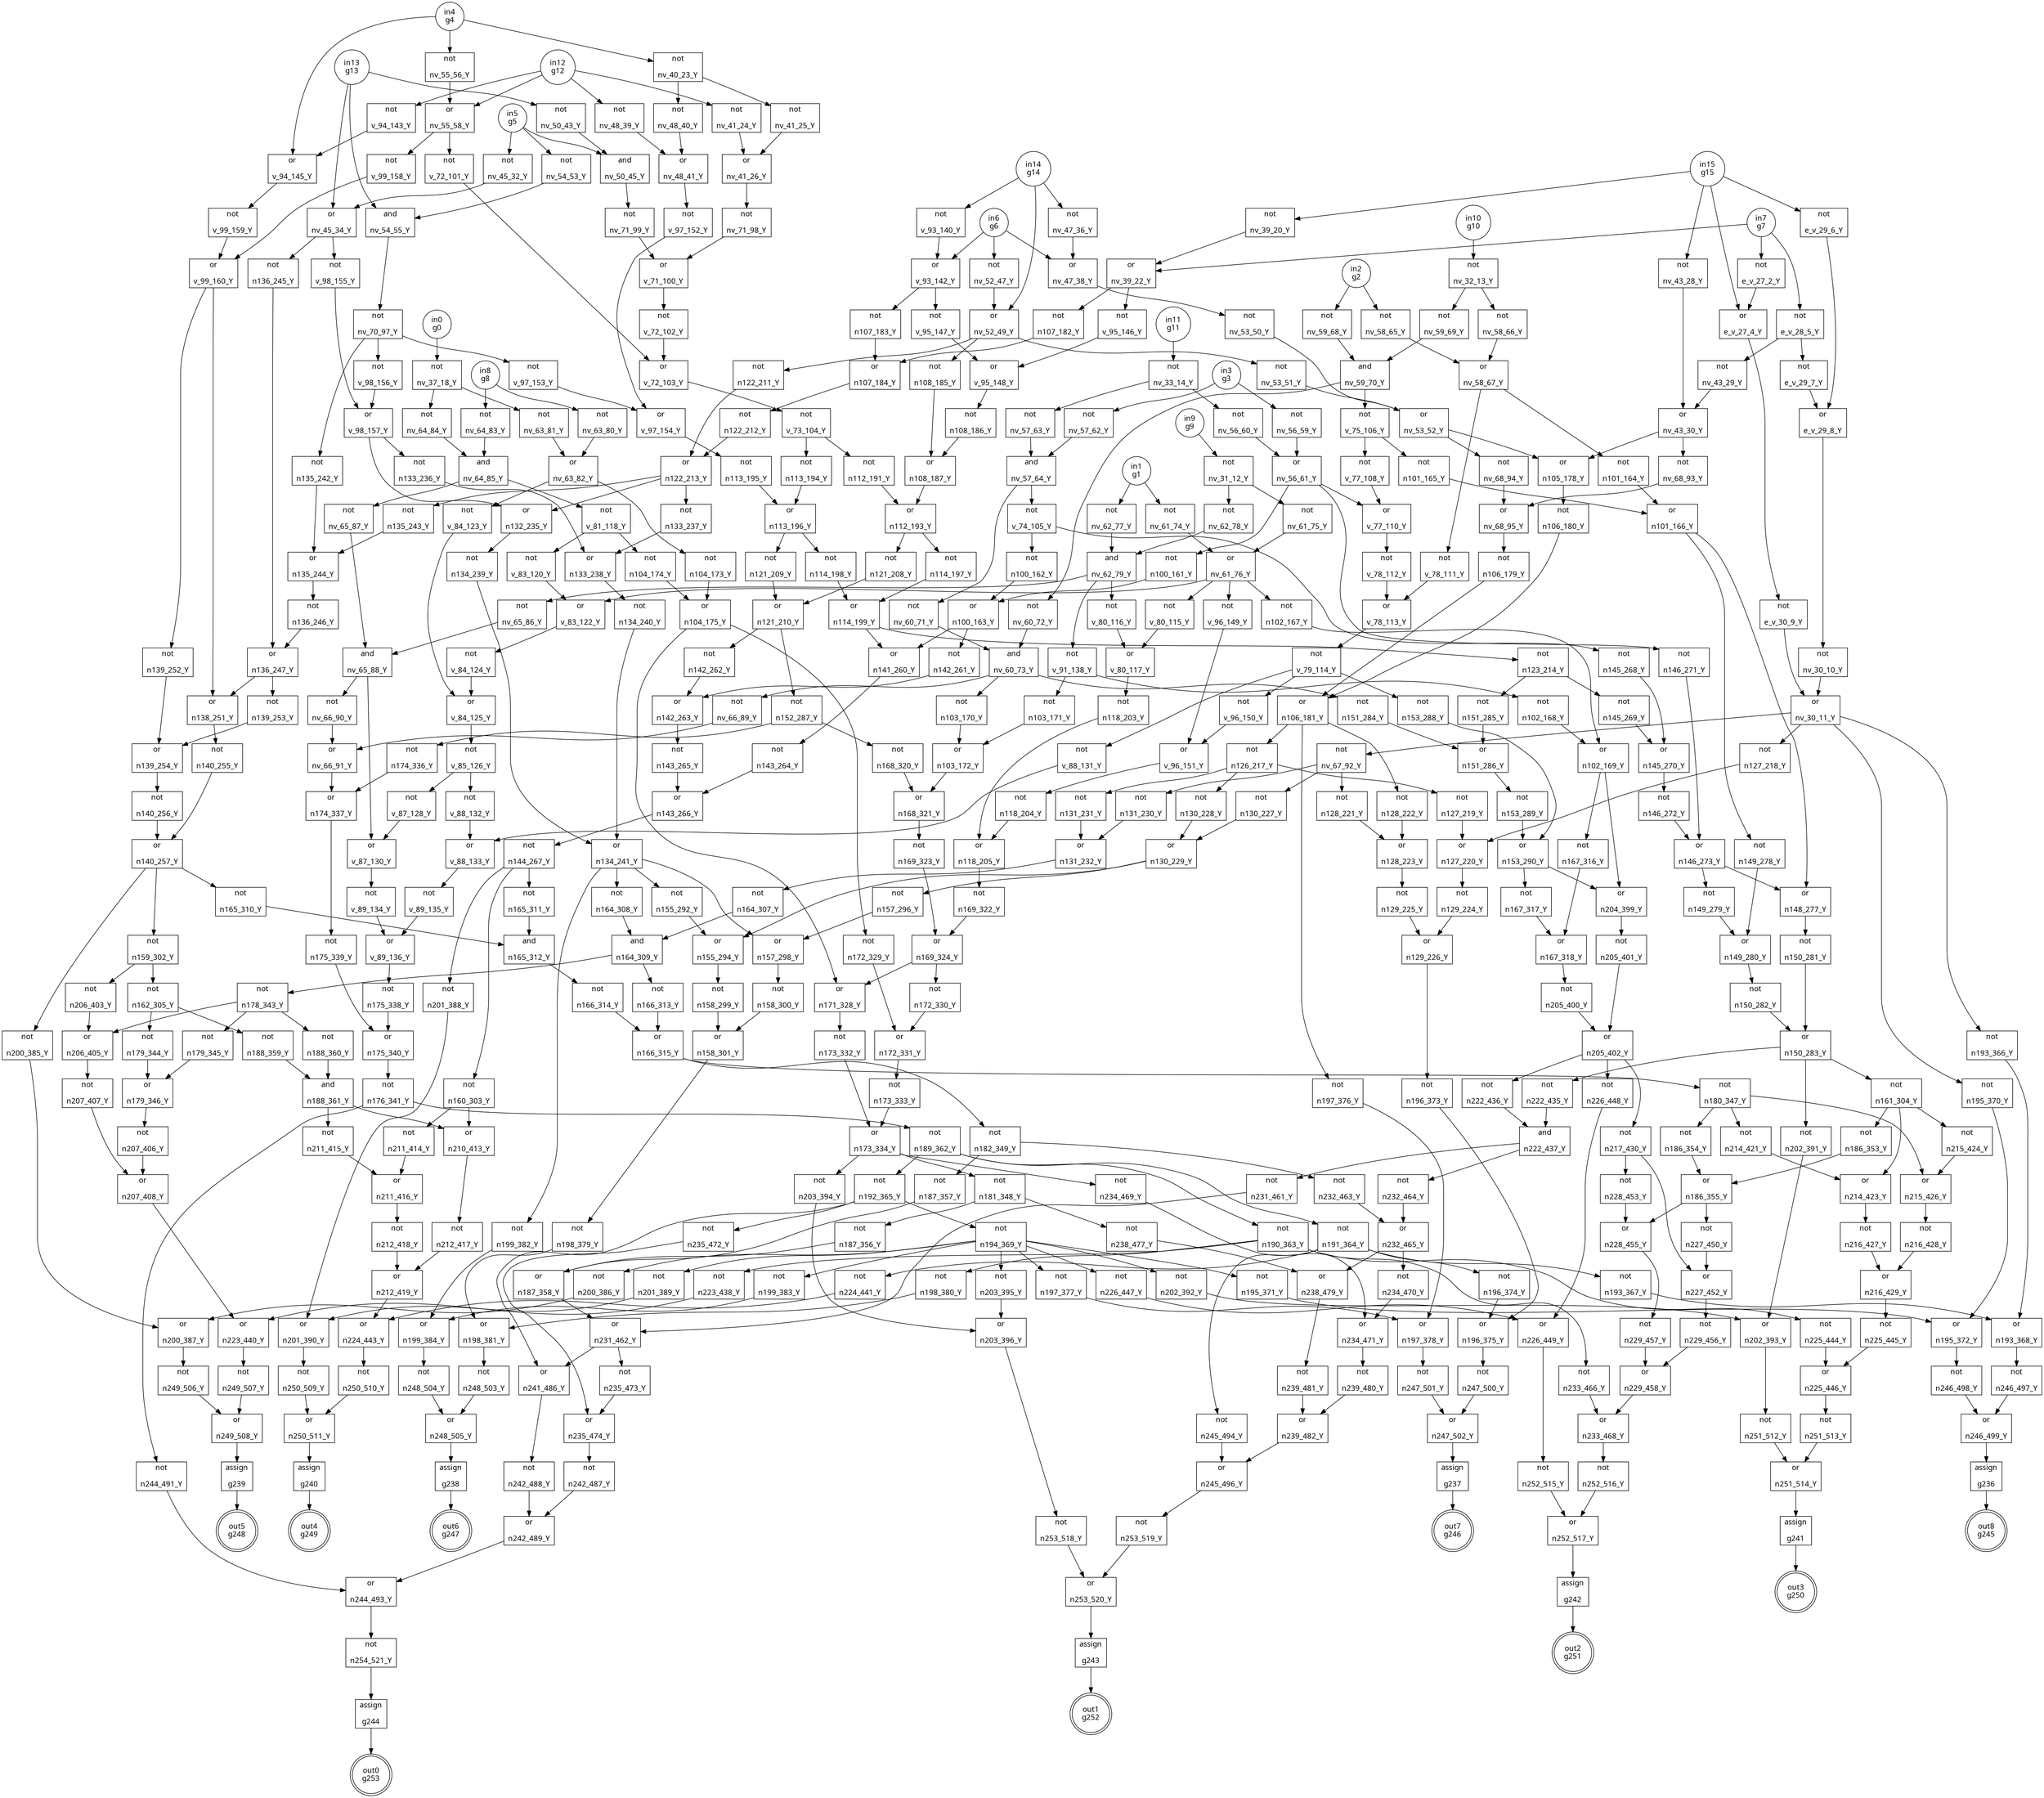 digraph circuit {
    node[style=filled, fillcolor=white, shape=rect, fontname=geneva]
    g0 [label="in0\ng0", shape=circle, fillcolor=white]
    g1 [label="in1\ng1", shape=circle, fillcolor=white]
    g2 [label="in2\ng2", shape=circle, fillcolor=white]
    g3 [label="in3\ng3", shape=circle, fillcolor=white]
    g4 [label="in4\ng4", shape=circle, fillcolor=white]
    g5 [label="in5\ng5", shape=circle, fillcolor=white]
    g6 [label="in6\ng6", shape=circle, fillcolor=white]
    g7 [label="in7\ng7", shape=circle, fillcolor=white]
    g8 [label="in8\ng8", shape=circle, fillcolor=white]
    g9 [label="in9\ng9", shape=circle, fillcolor=white]
    g10 [label="in10\ng10", shape=circle, fillcolor=white]
    g11 [label="in11\ng11", shape=circle, fillcolor=white]
    g12 [label="in12\ng12", shape=circle, fillcolor=white]
    g13 [label="in13\ng13", shape=circle, fillcolor=white]
    g14 [label="in14\ng14", shape=circle, fillcolor=white]
    g15 [label="in15\ng15", shape=circle, fillcolor=white]
    n164_309_Y [label="and\n\nn164_309_Y", fillcolor=white]
    n165_312_Y [label="and\n\nn165_312_Y", fillcolor=white]
    n188_361_Y [label="and\n\nn188_361_Y", fillcolor=white]
    n222_437_Y [label="and\n\nn222_437_Y", fillcolor=white]
    nv_50_45_Y [label="and\n\nnv_50_45_Y", fillcolor=white]
    nv_54_55_Y [label="and\n\nnv_54_55_Y", fillcolor=white]
    nv_57_64_Y [label="and\n\nnv_57_64_Y", fillcolor=white]
    nv_59_70_Y [label="and\n\nnv_59_70_Y", fillcolor=white]
    nv_60_73_Y [label="and\n\nnv_60_73_Y", fillcolor=white]
    nv_62_79_Y [label="and\n\nnv_62_79_Y", fillcolor=white]
    nv_64_85_Y [label="and\n\nnv_64_85_Y", fillcolor=white]
    nv_65_88_Y [label="and\n\nnv_65_88_Y", fillcolor=white]
    n100_161_Y [label="not\n\nn100_161_Y", fillcolor=white]
    n100_162_Y [label="not\n\nn100_162_Y", fillcolor=white]
    n101_164_Y [label="not\n\nn101_164_Y", fillcolor=white]
    n101_165_Y [label="not\n\nn101_165_Y", fillcolor=white]
    n102_167_Y [label="not\n\nn102_167_Y", fillcolor=white]
    n102_168_Y [label="not\n\nn102_168_Y", fillcolor=white]
    n103_170_Y [label="not\n\nn103_170_Y", fillcolor=white]
    n103_171_Y [label="not\n\nn103_171_Y", fillcolor=white]
    n104_173_Y [label="not\n\nn104_173_Y", fillcolor=white]
    n104_174_Y [label="not\n\nn104_174_Y", fillcolor=white]
    n106_179_Y [label="not\n\nn106_179_Y", fillcolor=white]
    n106_180_Y [label="not\n\nn106_180_Y", fillcolor=white]
    n107_182_Y [label="not\n\nn107_182_Y", fillcolor=white]
    n107_183_Y [label="not\n\nn107_183_Y", fillcolor=white]
    n108_185_Y [label="not\n\nn108_185_Y", fillcolor=white]
    n108_186_Y [label="not\n\nn108_186_Y", fillcolor=white]
    n112_191_Y [label="not\n\nn112_191_Y", fillcolor=white]
    n113_194_Y [label="not\n\nn113_194_Y", fillcolor=white]
    n113_195_Y [label="not\n\nn113_195_Y", fillcolor=white]
    n114_197_Y [label="not\n\nn114_197_Y", fillcolor=white]
    n114_198_Y [label="not\n\nn114_198_Y", fillcolor=white]
    n118_203_Y [label="not\n\nn118_203_Y", fillcolor=white]
    n118_204_Y [label="not\n\nn118_204_Y", fillcolor=white]
    n121_208_Y [label="not\n\nn121_208_Y", fillcolor=white]
    n121_209_Y [label="not\n\nn121_209_Y", fillcolor=white]
    n122_211_Y [label="not\n\nn122_211_Y", fillcolor=white]
    n122_212_Y [label="not\n\nn122_212_Y", fillcolor=white]
    n123_214_Y [label="not\n\nn123_214_Y", fillcolor=white]
    n126_217_Y [label="not\n\nn126_217_Y", fillcolor=white]
    n127_218_Y [label="not\n\nn127_218_Y", fillcolor=white]
    n127_219_Y [label="not\n\nn127_219_Y", fillcolor=white]
    n128_221_Y [label="not\n\nn128_221_Y", fillcolor=white]
    n128_222_Y [label="not\n\nn128_222_Y", fillcolor=white]
    n129_224_Y [label="not\n\nn129_224_Y", fillcolor=white]
    n129_225_Y [label="not\n\nn129_225_Y", fillcolor=white]
    n130_227_Y [label="not\n\nn130_227_Y", fillcolor=white]
    n130_228_Y [label="not\n\nn130_228_Y", fillcolor=white]
    n131_230_Y [label="not\n\nn131_230_Y", fillcolor=white]
    n131_231_Y [label="not\n\nn131_231_Y", fillcolor=white]
    n133_236_Y [label="not\n\nn133_236_Y", fillcolor=white]
    n133_237_Y [label="not\n\nn133_237_Y", fillcolor=white]
    n134_239_Y [label="not\n\nn134_239_Y", fillcolor=white]
    n134_240_Y [label="not\n\nn134_240_Y", fillcolor=white]
    n135_242_Y [label="not\n\nn135_242_Y", fillcolor=white]
    n135_243_Y [label="not\n\nn135_243_Y", fillcolor=white]
    n136_245_Y [label="not\n\nn136_245_Y", fillcolor=white]
    n136_246_Y [label="not\n\nn136_246_Y", fillcolor=white]
    n139_252_Y [label="not\n\nn139_252_Y", fillcolor=white]
    n139_253_Y [label="not\n\nn139_253_Y", fillcolor=white]
    n140_255_Y [label="not\n\nn140_255_Y", fillcolor=white]
    n140_256_Y [label="not\n\nn140_256_Y", fillcolor=white]
    n142_261_Y [label="not\n\nn142_261_Y", fillcolor=white]
    n142_262_Y [label="not\n\nn142_262_Y", fillcolor=white]
    n143_264_Y [label="not\n\nn143_264_Y", fillcolor=white]
    n143_265_Y [label="not\n\nn143_265_Y", fillcolor=white]
    n144_267_Y [label="not\n\nn144_267_Y", fillcolor=white]
    n145_268_Y [label="not\n\nn145_268_Y", fillcolor=white]
    n145_269_Y [label="not\n\nn145_269_Y", fillcolor=white]
    n146_271_Y [label="not\n\nn146_271_Y", fillcolor=white]
    n146_272_Y [label="not\n\nn146_272_Y", fillcolor=white]
    n149_278_Y [label="not\n\nn149_278_Y", fillcolor=white]
    n149_279_Y [label="not\n\nn149_279_Y", fillcolor=white]
    n150_281_Y [label="not\n\nn150_281_Y", fillcolor=white]
    n150_282_Y [label="not\n\nn150_282_Y", fillcolor=white]
    n151_284_Y [label="not\n\nn151_284_Y", fillcolor=white]
    n151_285_Y [label="not\n\nn151_285_Y", fillcolor=white]
    n152_287_Y [label="not\n\nn152_287_Y", fillcolor=white]
    n153_288_Y [label="not\n\nn153_288_Y", fillcolor=white]
    n153_289_Y [label="not\n\nn153_289_Y", fillcolor=white]
    n155_292_Y [label="not\n\nn155_292_Y", fillcolor=white]
    n157_296_Y [label="not\n\nn157_296_Y", fillcolor=white]
    n158_299_Y [label="not\n\nn158_299_Y", fillcolor=white]
    n158_300_Y [label="not\n\nn158_300_Y", fillcolor=white]
    n159_302_Y [label="not\n\nn159_302_Y", fillcolor=white]
    n160_303_Y [label="not\n\nn160_303_Y", fillcolor=white]
    n161_304_Y [label="not\n\nn161_304_Y", fillcolor=white]
    n162_305_Y [label="not\n\nn162_305_Y", fillcolor=white]
    n164_307_Y [label="not\n\nn164_307_Y", fillcolor=white]
    n164_308_Y [label="not\n\nn164_308_Y", fillcolor=white]
    n165_310_Y [label="not\n\nn165_310_Y", fillcolor=white]
    n165_311_Y [label="not\n\nn165_311_Y", fillcolor=white]
    n166_313_Y [label="not\n\nn166_313_Y", fillcolor=white]
    n166_314_Y [label="not\n\nn166_314_Y", fillcolor=white]
    n167_316_Y [label="not\n\nn167_316_Y", fillcolor=white]
    n167_317_Y [label="not\n\nn167_317_Y", fillcolor=white]
    n168_320_Y [label="not\n\nn168_320_Y", fillcolor=white]
    n169_322_Y [label="not\n\nn169_322_Y", fillcolor=white]
    n169_323_Y [label="not\n\nn169_323_Y", fillcolor=white]
    n172_329_Y [label="not\n\nn172_329_Y", fillcolor=white]
    n172_330_Y [label="not\n\nn172_330_Y", fillcolor=white]
    n173_332_Y [label="not\n\nn173_332_Y", fillcolor=white]
    n173_333_Y [label="not\n\nn173_333_Y", fillcolor=white]
    n174_336_Y [label="not\n\nn174_336_Y", fillcolor=white]
    n175_338_Y [label="not\n\nn175_338_Y", fillcolor=white]
    n175_339_Y [label="not\n\nn175_339_Y", fillcolor=white]
    n176_341_Y [label="not\n\nn176_341_Y", fillcolor=white]
    n178_343_Y [label="not\n\nn178_343_Y", fillcolor=white]
    n179_344_Y [label="not\n\nn179_344_Y", fillcolor=white]
    n179_345_Y [label="not\n\nn179_345_Y", fillcolor=white]
    n180_347_Y [label="not\n\nn180_347_Y", fillcolor=white]
    n181_348_Y [label="not\n\nn181_348_Y", fillcolor=white]
    n182_349_Y [label="not\n\nn182_349_Y", fillcolor=white]
    n186_353_Y [label="not\n\nn186_353_Y", fillcolor=white]
    n186_354_Y [label="not\n\nn186_354_Y", fillcolor=white]
    n187_356_Y [label="not\n\nn187_356_Y", fillcolor=white]
    n187_357_Y [label="not\n\nn187_357_Y", fillcolor=white]
    n188_359_Y [label="not\n\nn188_359_Y", fillcolor=white]
    n188_360_Y [label="not\n\nn188_360_Y", fillcolor=white]
    n189_362_Y [label="not\n\nn189_362_Y", fillcolor=white]
    n190_363_Y [label="not\n\nn190_363_Y", fillcolor=white]
    n191_364_Y [label="not\n\nn191_364_Y", fillcolor=white]
    n192_365_Y [label="not\n\nn192_365_Y", fillcolor=white]
    n193_366_Y [label="not\n\nn193_366_Y", fillcolor=white]
    n193_367_Y [label="not\n\nn193_367_Y", fillcolor=white]
    n194_369_Y [label="not\n\nn194_369_Y", fillcolor=white]
    n195_370_Y [label="not\n\nn195_370_Y", fillcolor=white]
    n195_371_Y [label="not\n\nn195_371_Y", fillcolor=white]
    n196_373_Y [label="not\n\nn196_373_Y", fillcolor=white]
    n196_374_Y [label="not\n\nn196_374_Y", fillcolor=white]
    n197_376_Y [label="not\n\nn197_376_Y", fillcolor=white]
    n197_377_Y [label="not\n\nn197_377_Y", fillcolor=white]
    n198_379_Y [label="not\n\nn198_379_Y", fillcolor=white]
    n198_380_Y [label="not\n\nn198_380_Y", fillcolor=white]
    n199_382_Y [label="not\n\nn199_382_Y", fillcolor=white]
    n199_383_Y [label="not\n\nn199_383_Y", fillcolor=white]
    n200_385_Y [label="not\n\nn200_385_Y", fillcolor=white]
    n200_386_Y [label="not\n\nn200_386_Y", fillcolor=white]
    n201_388_Y [label="not\n\nn201_388_Y", fillcolor=white]
    n201_389_Y [label="not\n\nn201_389_Y", fillcolor=white]
    n202_391_Y [label="not\n\nn202_391_Y", fillcolor=white]
    n202_392_Y [label="not\n\nn202_392_Y", fillcolor=white]
    n203_394_Y [label="not\n\nn203_394_Y", fillcolor=white]
    n203_395_Y [label="not\n\nn203_395_Y", fillcolor=white]
    n205_400_Y [label="not\n\nn205_400_Y", fillcolor=white]
    n205_401_Y [label="not\n\nn205_401_Y", fillcolor=white]
    n206_403_Y [label="not\n\nn206_403_Y", fillcolor=white]
    n207_406_Y [label="not\n\nn207_406_Y", fillcolor=white]
    n207_407_Y [label="not\n\nn207_407_Y", fillcolor=white]
    n211_414_Y [label="not\n\nn211_414_Y", fillcolor=white]
    n211_415_Y [label="not\n\nn211_415_Y", fillcolor=white]
    n212_417_Y [label="not\n\nn212_417_Y", fillcolor=white]
    n212_418_Y [label="not\n\nn212_418_Y", fillcolor=white]
    n214_421_Y [label="not\n\nn214_421_Y", fillcolor=white]
    n215_424_Y [label="not\n\nn215_424_Y", fillcolor=white]
    n216_427_Y [label="not\n\nn216_427_Y", fillcolor=white]
    n216_428_Y [label="not\n\nn216_428_Y", fillcolor=white]
    n217_430_Y [label="not\n\nn217_430_Y", fillcolor=white]
    n222_435_Y [label="not\n\nn222_435_Y", fillcolor=white]
    n222_436_Y [label="not\n\nn222_436_Y", fillcolor=white]
    n223_438_Y [label="not\n\nn223_438_Y", fillcolor=white]
    n224_441_Y [label="not\n\nn224_441_Y", fillcolor=white]
    n225_444_Y [label="not\n\nn225_444_Y", fillcolor=white]
    n225_445_Y [label="not\n\nn225_445_Y", fillcolor=white]
    n226_447_Y [label="not\n\nn226_447_Y", fillcolor=white]
    n226_448_Y [label="not\n\nn226_448_Y", fillcolor=white]
    n227_450_Y [label="not\n\nn227_450_Y", fillcolor=white]
    n228_453_Y [label="not\n\nn228_453_Y", fillcolor=white]
    n229_456_Y [label="not\n\nn229_456_Y", fillcolor=white]
    n229_457_Y [label="not\n\nn229_457_Y", fillcolor=white]
    n231_461_Y [label="not\n\nn231_461_Y", fillcolor=white]
    n232_463_Y [label="not\n\nn232_463_Y", fillcolor=white]
    n232_464_Y [label="not\n\nn232_464_Y", fillcolor=white]
    n233_466_Y [label="not\n\nn233_466_Y", fillcolor=white]
    n234_469_Y [label="not\n\nn234_469_Y", fillcolor=white]
    n234_470_Y [label="not\n\nn234_470_Y", fillcolor=white]
    n235_472_Y [label="not\n\nn235_472_Y", fillcolor=white]
    n235_473_Y [label="not\n\nn235_473_Y", fillcolor=white]
    n238_477_Y [label="not\n\nn238_477_Y", fillcolor=white]
    n239_480_Y [label="not\n\nn239_480_Y", fillcolor=white]
    n239_481_Y [label="not\n\nn239_481_Y", fillcolor=white]
    n242_487_Y [label="not\n\nn242_487_Y", fillcolor=white]
    n242_488_Y [label="not\n\nn242_488_Y", fillcolor=white]
    n244_491_Y [label="not\n\nn244_491_Y", fillcolor=white]
    n245_494_Y [label="not\n\nn245_494_Y", fillcolor=white]
    n246_497_Y [label="not\n\nn246_497_Y", fillcolor=white]
    n246_498_Y [label="not\n\nn246_498_Y", fillcolor=white]
    n247_500_Y [label="not\n\nn247_500_Y", fillcolor=white]
    n247_501_Y [label="not\n\nn247_501_Y", fillcolor=white]
    n248_503_Y [label="not\n\nn248_503_Y", fillcolor=white]
    n248_504_Y [label="not\n\nn248_504_Y", fillcolor=white]
    n249_506_Y [label="not\n\nn249_506_Y", fillcolor=white]
    n249_507_Y [label="not\n\nn249_507_Y", fillcolor=white]
    n250_509_Y [label="not\n\nn250_509_Y", fillcolor=white]
    n250_510_Y [label="not\n\nn250_510_Y", fillcolor=white]
    n251_512_Y [label="not\n\nn251_512_Y", fillcolor=white]
    n251_513_Y [label="not\n\nn251_513_Y", fillcolor=white]
    n252_515_Y [label="not\n\nn252_515_Y", fillcolor=white]
    n252_516_Y [label="not\n\nn252_516_Y", fillcolor=white]
    n253_518_Y [label="not\n\nn253_518_Y", fillcolor=white]
    n253_519_Y [label="not\n\nn253_519_Y", fillcolor=white]
    n254_521_Y [label="not\n\nn254_521_Y", fillcolor=white]
    e_v_27_2_Y [label="not\n\ne_v_27_2_Y", fillcolor=white]
    e_v_28_5_Y [label="not\n\ne_v_28_5_Y", fillcolor=white]
    e_v_29_6_Y [label="not\n\ne_v_29_6_Y", fillcolor=white]
    e_v_29_7_Y [label="not\n\ne_v_29_7_Y", fillcolor=white]
    nv_30_10_Y [label="not\n\nnv_30_10_Y", fillcolor=white]
    e_v_30_9_Y [label="not\n\ne_v_30_9_Y", fillcolor=white]
    nv_31_12_Y [label="not\n\nnv_31_12_Y", fillcolor=white]
    nv_32_13_Y [label="not\n\nnv_32_13_Y", fillcolor=white]
    nv_33_14_Y [label="not\n\nnv_33_14_Y", fillcolor=white]
    nv_37_18_Y [label="not\n\nnv_37_18_Y", fillcolor=white]
    nv_39_20_Y [label="not\n\nnv_39_20_Y", fillcolor=white]
    nv_40_23_Y [label="not\n\nnv_40_23_Y", fillcolor=white]
    nv_41_24_Y [label="not\n\nnv_41_24_Y", fillcolor=white]
    nv_41_25_Y [label="not\n\nnv_41_25_Y", fillcolor=white]
    nv_43_28_Y [label="not\n\nnv_43_28_Y", fillcolor=white]
    nv_43_29_Y [label="not\n\nnv_43_29_Y", fillcolor=white]
    nv_45_32_Y [label="not\n\nnv_45_32_Y", fillcolor=white]
    nv_47_36_Y [label="not\n\nnv_47_36_Y", fillcolor=white]
    nv_48_39_Y [label="not\n\nnv_48_39_Y", fillcolor=white]
    nv_48_40_Y [label="not\n\nnv_48_40_Y", fillcolor=white]
    nv_50_43_Y [label="not\n\nnv_50_43_Y", fillcolor=white]
    nv_52_47_Y [label="not\n\nnv_52_47_Y", fillcolor=white]
    nv_53_50_Y [label="not\n\nnv_53_50_Y", fillcolor=white]
    nv_53_51_Y [label="not\n\nnv_53_51_Y", fillcolor=white]
    nv_54_53_Y [label="not\n\nnv_54_53_Y", fillcolor=white]
    nv_55_56_Y [label="not\n\nnv_55_56_Y", fillcolor=white]
    nv_56_59_Y [label="not\n\nnv_56_59_Y", fillcolor=white]
    nv_56_60_Y [label="not\n\nnv_56_60_Y", fillcolor=white]
    nv_57_62_Y [label="not\n\nnv_57_62_Y", fillcolor=white]
    nv_57_63_Y [label="not\n\nnv_57_63_Y", fillcolor=white]
    nv_58_65_Y [label="not\n\nnv_58_65_Y", fillcolor=white]
    nv_58_66_Y [label="not\n\nnv_58_66_Y", fillcolor=white]
    nv_59_68_Y [label="not\n\nnv_59_68_Y", fillcolor=white]
    nv_59_69_Y [label="not\n\nnv_59_69_Y", fillcolor=white]
    nv_60_71_Y [label="not\n\nnv_60_71_Y", fillcolor=white]
    nv_60_72_Y [label="not\n\nnv_60_72_Y", fillcolor=white]
    nv_61_74_Y [label="not\n\nnv_61_74_Y", fillcolor=white]
    nv_61_75_Y [label="not\n\nnv_61_75_Y", fillcolor=white]
    nv_62_77_Y [label="not\n\nnv_62_77_Y", fillcolor=white]
    nv_62_78_Y [label="not\n\nnv_62_78_Y", fillcolor=white]
    nv_63_80_Y [label="not\n\nnv_63_80_Y", fillcolor=white]
    nv_63_81_Y [label="not\n\nnv_63_81_Y", fillcolor=white]
    nv_64_83_Y [label="not\n\nnv_64_83_Y", fillcolor=white]
    nv_64_84_Y [label="not\n\nnv_64_84_Y", fillcolor=white]
    nv_65_86_Y [label="not\n\nnv_65_86_Y", fillcolor=white]
    nv_65_87_Y [label="not\n\nnv_65_87_Y", fillcolor=white]
    nv_66_89_Y [label="not\n\nnv_66_89_Y", fillcolor=white]
    nv_66_90_Y [label="not\n\nnv_66_90_Y", fillcolor=white]
    nv_67_92_Y [label="not\n\nnv_67_92_Y", fillcolor=white]
    nv_68_93_Y [label="not\n\nnv_68_93_Y", fillcolor=white]
    nv_68_94_Y [label="not\n\nnv_68_94_Y", fillcolor=white]
    nv_70_97_Y [label="not\n\nnv_70_97_Y", fillcolor=white]
    nv_71_98_Y [label="not\n\nnv_71_98_Y", fillcolor=white]
    nv_71_99_Y [label="not\n\nnv_71_99_Y", fillcolor=white]
    v_72_101_Y [label="not\n\nv_72_101_Y", fillcolor=white]
    v_72_102_Y [label="not\n\nv_72_102_Y", fillcolor=white]
    v_73_104_Y [label="not\n\nv_73_104_Y", fillcolor=white]
    v_74_105_Y [label="not\n\nv_74_105_Y", fillcolor=white]
    v_75_106_Y [label="not\n\nv_75_106_Y", fillcolor=white]
    v_77_108_Y [label="not\n\nv_77_108_Y", fillcolor=white]
    v_78_111_Y [label="not\n\nv_78_111_Y", fillcolor=white]
    v_78_112_Y [label="not\n\nv_78_112_Y", fillcolor=white]
    v_79_114_Y [label="not\n\nv_79_114_Y", fillcolor=white]
    v_80_115_Y [label="not\n\nv_80_115_Y", fillcolor=white]
    v_80_116_Y [label="not\n\nv_80_116_Y", fillcolor=white]
    v_81_118_Y [label="not\n\nv_81_118_Y", fillcolor=white]
    v_83_120_Y [label="not\n\nv_83_120_Y", fillcolor=white]
    v_84_123_Y [label="not\n\nv_84_123_Y", fillcolor=white]
    v_84_124_Y [label="not\n\nv_84_124_Y", fillcolor=white]
    v_85_126_Y [label="not\n\nv_85_126_Y", fillcolor=white]
    v_87_128_Y [label="not\n\nv_87_128_Y", fillcolor=white]
    v_88_131_Y [label="not\n\nv_88_131_Y", fillcolor=white]
    v_88_132_Y [label="not\n\nv_88_132_Y", fillcolor=white]
    v_89_134_Y [label="not\n\nv_89_134_Y", fillcolor=white]
    v_89_135_Y [label="not\n\nv_89_135_Y", fillcolor=white]
    v_91_138_Y [label="not\n\nv_91_138_Y", fillcolor=white]
    v_93_140_Y [label="not\n\nv_93_140_Y", fillcolor=white]
    v_94_143_Y [label="not\n\nv_94_143_Y", fillcolor=white]
    v_95_146_Y [label="not\n\nv_95_146_Y", fillcolor=white]
    v_95_147_Y [label="not\n\nv_95_147_Y", fillcolor=white]
    v_96_149_Y [label="not\n\nv_96_149_Y", fillcolor=white]
    v_96_150_Y [label="not\n\nv_96_150_Y", fillcolor=white]
    v_97_152_Y [label="not\n\nv_97_152_Y", fillcolor=white]
    v_97_153_Y [label="not\n\nv_97_153_Y", fillcolor=white]
    v_98_155_Y [label="not\n\nv_98_155_Y", fillcolor=white]
    v_98_156_Y [label="not\n\nv_98_156_Y", fillcolor=white]
    v_99_158_Y [label="not\n\nv_99_158_Y", fillcolor=white]
    v_99_159_Y [label="not\n\nv_99_159_Y", fillcolor=white]
    n100_163_Y [label="or\n\nn100_163_Y", fillcolor=white]
    n101_166_Y [label="or\n\nn101_166_Y", fillcolor=white]
    n102_169_Y [label="or\n\nn102_169_Y", fillcolor=white]
    n103_172_Y [label="or\n\nn103_172_Y", fillcolor=white]
    n104_175_Y [label="or\n\nn104_175_Y", fillcolor=white]
    n105_178_Y [label="or\n\nn105_178_Y", fillcolor=white]
    n106_181_Y [label="or\n\nn106_181_Y", fillcolor=white]
    n107_184_Y [label="or\n\nn107_184_Y", fillcolor=white]
    n108_187_Y [label="or\n\nn108_187_Y", fillcolor=white]
    n112_193_Y [label="or\n\nn112_193_Y", fillcolor=white]
    n113_196_Y [label="or\n\nn113_196_Y", fillcolor=white]
    n114_199_Y [label="or\n\nn114_199_Y", fillcolor=white]
    n118_205_Y [label="or\n\nn118_205_Y", fillcolor=white]
    n121_210_Y [label="or\n\nn121_210_Y", fillcolor=white]
    n122_213_Y [label="or\n\nn122_213_Y", fillcolor=white]
    n127_220_Y [label="or\n\nn127_220_Y", fillcolor=white]
    n128_223_Y [label="or\n\nn128_223_Y", fillcolor=white]
    n129_226_Y [label="or\n\nn129_226_Y", fillcolor=white]
    n130_229_Y [label="or\n\nn130_229_Y", fillcolor=white]
    n131_232_Y [label="or\n\nn131_232_Y", fillcolor=white]
    n132_235_Y [label="or\n\nn132_235_Y", fillcolor=white]
    n133_238_Y [label="or\n\nn133_238_Y", fillcolor=white]
    n134_241_Y [label="or\n\nn134_241_Y", fillcolor=white]
    n135_244_Y [label="or\n\nn135_244_Y", fillcolor=white]
    n136_247_Y [label="or\n\nn136_247_Y", fillcolor=white]
    n138_251_Y [label="or\n\nn138_251_Y", fillcolor=white]
    n139_254_Y [label="or\n\nn139_254_Y", fillcolor=white]
    n140_257_Y [label="or\n\nn140_257_Y", fillcolor=white]
    n141_260_Y [label="or\n\nn141_260_Y", fillcolor=white]
    n142_263_Y [label="or\n\nn142_263_Y", fillcolor=white]
    n143_266_Y [label="or\n\nn143_266_Y", fillcolor=white]
    n145_270_Y [label="or\n\nn145_270_Y", fillcolor=white]
    n146_273_Y [label="or\n\nn146_273_Y", fillcolor=white]
    n148_277_Y [label="or\n\nn148_277_Y", fillcolor=white]
    n149_280_Y [label="or\n\nn149_280_Y", fillcolor=white]
    n150_283_Y [label="or\n\nn150_283_Y", fillcolor=white]
    n151_286_Y [label="or\n\nn151_286_Y", fillcolor=white]
    n153_290_Y [label="or\n\nn153_290_Y", fillcolor=white]
    n155_294_Y [label="or\n\nn155_294_Y", fillcolor=white]
    n157_298_Y [label="or\n\nn157_298_Y", fillcolor=white]
    n158_301_Y [label="or\n\nn158_301_Y", fillcolor=white]
    n166_315_Y [label="or\n\nn166_315_Y", fillcolor=white]
    n167_318_Y [label="or\n\nn167_318_Y", fillcolor=white]
    n168_321_Y [label="or\n\nn168_321_Y", fillcolor=white]
    n169_324_Y [label="or\n\nn169_324_Y", fillcolor=white]
    n171_328_Y [label="or\n\nn171_328_Y", fillcolor=white]
    n172_331_Y [label="or\n\nn172_331_Y", fillcolor=white]
    n173_334_Y [label="or\n\nn173_334_Y", fillcolor=white]
    n174_337_Y [label="or\n\nn174_337_Y", fillcolor=white]
    n175_340_Y [label="or\n\nn175_340_Y", fillcolor=white]
    n179_346_Y [label="or\n\nn179_346_Y", fillcolor=white]
    n186_355_Y [label="or\n\nn186_355_Y", fillcolor=white]
    n187_358_Y [label="or\n\nn187_358_Y", fillcolor=white]
    n193_368_Y [label="or\n\nn193_368_Y", fillcolor=white]
    n195_372_Y [label="or\n\nn195_372_Y", fillcolor=white]
    n196_375_Y [label="or\n\nn196_375_Y", fillcolor=white]
    n197_378_Y [label="or\n\nn197_378_Y", fillcolor=white]
    n198_381_Y [label="or\n\nn198_381_Y", fillcolor=white]
    n199_384_Y [label="or\n\nn199_384_Y", fillcolor=white]
    n200_387_Y [label="or\n\nn200_387_Y", fillcolor=white]
    n201_390_Y [label="or\n\nn201_390_Y", fillcolor=white]
    n202_393_Y [label="or\n\nn202_393_Y", fillcolor=white]
    n203_396_Y [label="or\n\nn203_396_Y", fillcolor=white]
    n204_399_Y [label="or\n\nn204_399_Y", fillcolor=white]
    n205_402_Y [label="or\n\nn205_402_Y", fillcolor=white]
    n206_405_Y [label="or\n\nn206_405_Y", fillcolor=white]
    n207_408_Y [label="or\n\nn207_408_Y", fillcolor=white]
    n210_413_Y [label="or\n\nn210_413_Y", fillcolor=white]
    n211_416_Y [label="or\n\nn211_416_Y", fillcolor=white]
    n212_419_Y [label="or\n\nn212_419_Y", fillcolor=white]
    n214_423_Y [label="or\n\nn214_423_Y", fillcolor=white]
    n215_426_Y [label="or\n\nn215_426_Y", fillcolor=white]
    n216_429_Y [label="or\n\nn216_429_Y", fillcolor=white]
    n223_440_Y [label="or\n\nn223_440_Y", fillcolor=white]
    n224_443_Y [label="or\n\nn224_443_Y", fillcolor=white]
    n225_446_Y [label="or\n\nn225_446_Y", fillcolor=white]
    n226_449_Y [label="or\n\nn226_449_Y", fillcolor=white]
    n227_452_Y [label="or\n\nn227_452_Y", fillcolor=white]
    n228_455_Y [label="or\n\nn228_455_Y", fillcolor=white]
    n229_458_Y [label="or\n\nn229_458_Y", fillcolor=white]
    n231_462_Y [label="or\n\nn231_462_Y", fillcolor=white]
    n232_465_Y [label="or\n\nn232_465_Y", fillcolor=white]
    n233_468_Y [label="or\n\nn233_468_Y", fillcolor=white]
    n234_471_Y [label="or\n\nn234_471_Y", fillcolor=white]
    n235_474_Y [label="or\n\nn235_474_Y", fillcolor=white]
    n238_479_Y [label="or\n\nn238_479_Y", fillcolor=white]
    n239_482_Y [label="or\n\nn239_482_Y", fillcolor=white]
    n241_486_Y [label="or\n\nn241_486_Y", fillcolor=white]
    n242_489_Y [label="or\n\nn242_489_Y", fillcolor=white]
    n244_493_Y [label="or\n\nn244_493_Y", fillcolor=white]
    n245_496_Y [label="or\n\nn245_496_Y", fillcolor=white]
    n246_499_Y [label="or\n\nn246_499_Y", fillcolor=white]
    n247_502_Y [label="or\n\nn247_502_Y", fillcolor=white]
    n248_505_Y [label="or\n\nn248_505_Y", fillcolor=white]
    n249_508_Y [label="or\n\nn249_508_Y", fillcolor=white]
    n250_511_Y [label="or\n\nn250_511_Y", fillcolor=white]
    n251_514_Y [label="or\n\nn251_514_Y", fillcolor=white]
    n252_517_Y [label="or\n\nn252_517_Y", fillcolor=white]
    n253_520_Y [label="or\n\nn253_520_Y", fillcolor=white]
    e_v_27_4_Y [label="or\n\ne_v_27_4_Y", fillcolor=white]
    e_v_29_8_Y [label="or\n\ne_v_29_8_Y", fillcolor=white]
    nv_30_11_Y [label="or\n\nnv_30_11_Y", fillcolor=white]
    nv_39_22_Y [label="or\n\nnv_39_22_Y", fillcolor=white]
    nv_41_26_Y [label="or\n\nnv_41_26_Y", fillcolor=white]
    nv_43_30_Y [label="or\n\nnv_43_30_Y", fillcolor=white]
    nv_45_34_Y [label="or\n\nnv_45_34_Y", fillcolor=white]
    nv_47_38_Y [label="or\n\nnv_47_38_Y", fillcolor=white]
    nv_48_41_Y [label="or\n\nnv_48_41_Y", fillcolor=white]
    nv_52_49_Y [label="or\n\nnv_52_49_Y", fillcolor=white]
    nv_53_52_Y [label="or\n\nnv_53_52_Y", fillcolor=white]
    nv_55_58_Y [label="or\n\nnv_55_58_Y", fillcolor=white]
    nv_56_61_Y [label="or\n\nnv_56_61_Y", fillcolor=white]
    nv_58_67_Y [label="or\n\nnv_58_67_Y", fillcolor=white]
    nv_61_76_Y [label="or\n\nnv_61_76_Y", fillcolor=white]
    nv_63_82_Y [label="or\n\nnv_63_82_Y", fillcolor=white]
    nv_66_91_Y [label="or\n\nnv_66_91_Y", fillcolor=white]
    nv_68_95_Y [label="or\n\nnv_68_95_Y", fillcolor=white]
    v_71_100_Y [label="or\n\nv_71_100_Y", fillcolor=white]
    v_72_103_Y [label="or\n\nv_72_103_Y", fillcolor=white]
    v_77_110_Y [label="or\n\nv_77_110_Y", fillcolor=white]
    v_78_113_Y [label="or\n\nv_78_113_Y", fillcolor=white]
    v_80_117_Y [label="or\n\nv_80_117_Y", fillcolor=white]
    v_83_122_Y [label="or\n\nv_83_122_Y", fillcolor=white]
    v_84_125_Y [label="or\n\nv_84_125_Y", fillcolor=white]
    v_87_130_Y [label="or\n\nv_87_130_Y", fillcolor=white]
    v_88_133_Y [label="or\n\nv_88_133_Y", fillcolor=white]
    v_89_136_Y [label="or\n\nv_89_136_Y", fillcolor=white]
    v_93_142_Y [label="or\n\nv_93_142_Y", fillcolor=white]
    v_94_145_Y [label="or\n\nv_94_145_Y", fillcolor=white]
    v_95_148_Y [label="or\n\nv_95_148_Y", fillcolor=white]
    v_96_151_Y [label="or\n\nv_96_151_Y", fillcolor=white]
    v_97_154_Y [label="or\n\nv_97_154_Y", fillcolor=white]
    v_98_157_Y [label="or\n\nv_98_157_Y", fillcolor=white]
    v_99_160_Y [label="or\n\nv_99_160_Y", fillcolor=white]
    g236 [label="assign\n\ng236", fillcolor=white]
    g237 [label="assign\n\ng237", fillcolor=white]
    g238 [label="assign\n\ng238", fillcolor=white]
    g239 [label="assign\n\ng239", fillcolor=white]
    g240 [label="assign\n\ng240", fillcolor=white]
    g241 [label="assign\n\ng241", fillcolor=white]
    g242 [label="assign\n\ng242", fillcolor=white]
    g243 [label="assign\n\ng243", fillcolor=white]
    g244 [label="assign\n\ng244", fillcolor=white]
    g245 [label="assign\n\ng245", fillcolor=white]
    g246 [label="assign\n\ng246", fillcolor=white]
    g247 [label="assign\n\ng247", fillcolor=white]
    g248 [label="assign\n\ng248", fillcolor=white]
    g249 [label="assign\n\ng249", fillcolor=white]
    g250 [label="assign\n\ng250", fillcolor=white]
    g251 [label="assign\n\ng251", fillcolor=white]
    g252 [label="assign\n\ng252", fillcolor=white]
    g253 [label="assign\n\ng253", fillcolor=white]
    g253 [label="out0\ng253", shape=doublecircle, fillcolor=white]
    g252 [label="out1\ng252", shape=doublecircle, fillcolor=white]
    g251 [label="out2\ng251", shape=doublecircle, fillcolor=white]
    g250 [label="out3\ng250", shape=doublecircle, fillcolor=white]
    g249 [label="out4\ng249", shape=doublecircle, fillcolor=white]
    g248 [label="out5\ng248", shape=doublecircle, fillcolor=white]
    g247 [label="out6\ng247", shape=doublecircle, fillcolor=white]
    g246 [label="out7\ng246", shape=doublecircle, fillcolor=white]
    g245 [label="out8\ng245", shape=doublecircle, fillcolor=white]
    edge [fontname=Geneva, fontcolor=forestgreen]
    n164_307_Y -> n164_309_Y
    n164_308_Y -> n164_309_Y
    n165_310_Y -> n165_312_Y
    n165_311_Y -> n165_312_Y
    n188_359_Y -> n188_361_Y
    n188_360_Y -> n188_361_Y
    n222_435_Y -> n222_437_Y
    n222_436_Y -> n222_437_Y
    nv_50_43_Y -> nv_50_45_Y
    g5 -> nv_50_45_Y
    nv_54_53_Y -> nv_54_55_Y
    g13 -> nv_54_55_Y
    nv_57_62_Y -> nv_57_64_Y
    nv_57_63_Y -> nv_57_64_Y
    nv_59_68_Y -> nv_59_70_Y
    nv_59_69_Y -> nv_59_70_Y
    nv_60_71_Y -> nv_60_73_Y
    nv_60_72_Y -> nv_60_73_Y
    nv_62_77_Y -> nv_62_79_Y
    nv_62_78_Y -> nv_62_79_Y
    nv_64_83_Y -> nv_64_85_Y
    nv_64_84_Y -> nv_64_85_Y
    nv_65_86_Y -> nv_65_88_Y
    nv_65_87_Y -> nv_65_88_Y
    nv_56_61_Y -> n100_161_Y
    v_74_105_Y -> n100_162_Y
    nv_58_67_Y -> n101_164_Y
    v_75_106_Y -> n101_165_Y
    nv_61_76_Y -> n102_167_Y
    v_91_138_Y -> n102_168_Y
    nv_60_73_Y -> n103_170_Y
    v_91_138_Y -> n103_171_Y
    nv_63_82_Y -> n104_173_Y
    v_81_118_Y -> n104_174_Y
    nv_68_95_Y -> n106_179_Y
    n105_178_Y -> n106_180_Y
    nv_39_22_Y -> n107_182_Y
    v_93_142_Y -> n107_183_Y
    nv_52_49_Y -> n108_185_Y
    v_95_148_Y -> n108_186_Y
    v_73_104_Y -> n112_191_Y
    v_73_104_Y -> n113_194_Y
    v_97_154_Y -> n113_195_Y
    n112_193_Y -> n114_197_Y
    n113_196_Y -> n114_198_Y
    v_80_117_Y -> n118_203_Y
    v_96_151_Y -> n118_204_Y
    n112_193_Y -> n121_208_Y
    n113_196_Y -> n121_209_Y
    nv_52_49_Y -> n122_211_Y
    n107_184_Y -> n122_212_Y
    n114_199_Y -> n123_214_Y
    n106_181_Y -> n126_217_Y
    nv_30_11_Y -> n127_218_Y
    n126_217_Y -> n127_219_Y
    nv_67_92_Y -> n128_221_Y
    n106_181_Y -> n128_222_Y
    n127_220_Y -> n129_224_Y
    n128_223_Y -> n129_225_Y
    nv_67_92_Y -> n130_227_Y
    n126_217_Y -> n130_228_Y
    nv_67_92_Y -> n131_230_Y
    n126_217_Y -> n131_231_Y
    v_98_157_Y -> n133_236_Y
    n122_213_Y -> n133_237_Y
    n132_235_Y -> n134_239_Y
    n133_238_Y -> n134_240_Y
    nv_70_97_Y -> n135_242_Y
    n122_213_Y -> n135_243_Y
    nv_45_34_Y -> n136_245_Y
    n135_244_Y -> n136_246_Y
    v_99_160_Y -> n139_252_Y
    n136_247_Y -> n139_253_Y
    n138_251_Y -> n140_255_Y
    n139_254_Y -> n140_256_Y
    n100_163_Y -> n142_261_Y
    n121_210_Y -> n142_262_Y
    n141_260_Y -> n143_264_Y
    n142_263_Y -> n143_265_Y
    n143_266_Y -> n144_267_Y
    v_74_105_Y -> n145_268_Y
    n123_214_Y -> n145_269_Y
    nv_56_61_Y -> n146_271_Y
    n145_270_Y -> n146_272_Y
    n101_166_Y -> n149_278_Y
    n146_273_Y -> n149_279_Y
    n148_277_Y -> n150_281_Y
    n149_280_Y -> n150_282_Y
    nv_60_73_Y -> n151_284_Y
    n123_214_Y -> n151_285_Y
    n121_210_Y -> n152_287_Y
    v_79_114_Y -> n153_288_Y
    n151_286_Y -> n153_289_Y
    n134_241_Y -> n155_292_Y
    n130_229_Y -> n157_296_Y
    n155_294_Y -> n158_299_Y
    n157_298_Y -> n158_300_Y
    n140_257_Y -> n159_302_Y
    n144_267_Y -> n160_303_Y
    n150_283_Y -> n161_304_Y
    n159_302_Y -> n162_305_Y
    n131_232_Y -> n164_307_Y
    n134_241_Y -> n164_308_Y
    n140_257_Y -> n165_310_Y
    n144_267_Y -> n165_311_Y
    n164_309_Y -> n166_313_Y
    n165_312_Y -> n166_314_Y
    n102_169_Y -> n167_316_Y
    n153_290_Y -> n167_317_Y
    n152_287_Y -> n168_320_Y
    n118_205_Y -> n169_322_Y
    n168_321_Y -> n169_323_Y
    n104_175_Y -> n172_329_Y
    n169_324_Y -> n172_330_Y
    n171_328_Y -> n173_332_Y
    n172_331_Y -> n173_333_Y
    n152_287_Y -> n174_336_Y
    v_89_136_Y -> n175_338_Y
    n174_337_Y -> n175_339_Y
    n175_340_Y -> n176_341_Y
    n164_309_Y -> n178_343_Y
    n162_305_Y -> n179_344_Y
    n178_343_Y -> n179_345_Y
    n166_315_Y -> n180_347_Y
    n173_334_Y -> n181_348_Y
    n166_315_Y -> n182_349_Y
    n161_304_Y -> n186_353_Y
    n180_347_Y -> n186_354_Y
    n181_348_Y -> n187_356_Y
    n182_349_Y -> n187_357_Y
    n162_305_Y -> n188_359_Y
    n178_343_Y -> n188_360_Y
    n176_341_Y -> n189_362_Y
    n189_362_Y -> n190_363_Y
    n189_362_Y -> n191_364_Y
    n189_362_Y -> n192_365_Y
    nv_30_11_Y -> n193_366_Y
    n191_364_Y -> n193_367_Y
    n192_365_Y -> n194_369_Y
    nv_30_11_Y -> n195_370_Y
    n194_369_Y -> n195_371_Y
    n129_226_Y -> n196_373_Y
    n191_364_Y -> n196_374_Y
    n106_181_Y -> n197_376_Y
    n194_369_Y -> n197_377_Y
    n158_301_Y -> n198_379_Y
    n190_363_Y -> n198_380_Y
    n134_241_Y -> n199_382_Y
    n194_369_Y -> n199_383_Y
    n140_257_Y -> n200_385_Y
    n194_369_Y -> n200_386_Y
    n144_267_Y -> n201_388_Y
    n194_369_Y -> n201_389_Y
    n150_283_Y -> n202_391_Y
    n194_369_Y -> n202_392_Y
    n173_334_Y -> n203_394_Y
    n194_369_Y -> n203_395_Y
    n167_318_Y -> n205_400_Y
    n204_399_Y -> n205_401_Y
    n159_302_Y -> n206_403_Y
    n179_346_Y -> n207_406_Y
    n206_405_Y -> n207_407_Y
    n160_303_Y -> n211_414_Y
    n188_361_Y -> n211_415_Y
    n210_413_Y -> n212_417_Y
    n211_416_Y -> n212_418_Y
    n180_347_Y -> n214_421_Y
    n161_304_Y -> n215_424_Y
    n214_423_Y -> n216_427_Y
    n215_426_Y -> n216_428_Y
    n205_402_Y -> n217_430_Y
    n150_283_Y -> n222_435_Y
    n205_402_Y -> n222_436_Y
    n190_363_Y -> n223_438_Y
    n191_364_Y -> n224_441_Y
    n190_363_Y -> n225_444_Y
    n216_429_Y -> n225_445_Y
    n194_369_Y -> n226_447_Y
    n205_402_Y -> n226_448_Y
    n186_355_Y -> n227_450_Y
    n217_430_Y -> n228_453_Y
    n227_452_Y -> n229_456_Y
    n228_455_Y -> n229_457_Y
    n222_437_Y -> n231_461_Y
    n182_349_Y -> n232_463_Y
    n222_437_Y -> n232_464_Y
    n190_363_Y -> n233_466_Y
    n173_334_Y -> n234_469_Y
    n232_465_Y -> n234_470_Y
    n192_365_Y -> n235_472_Y
    n231_462_Y -> n235_473_Y
    n181_348_Y -> n238_477_Y
    n234_471_Y -> n239_480_Y
    n238_479_Y -> n239_481_Y
    n235_474_Y -> n242_487_Y
    n241_486_Y -> n242_488_Y
    n176_341_Y -> n244_491_Y
    n191_364_Y -> n245_494_Y
    n193_368_Y -> n246_497_Y
    n195_372_Y -> n246_498_Y
    n196_375_Y -> n247_500_Y
    n197_378_Y -> n247_501_Y
    n198_381_Y -> n248_503_Y
    n199_384_Y -> n248_504_Y
    n200_387_Y -> n249_506_Y
    n223_440_Y -> n249_507_Y
    n201_390_Y -> n250_509_Y
    n224_443_Y -> n250_510_Y
    n202_393_Y -> n251_512_Y
    n225_446_Y -> n251_513_Y
    n226_449_Y -> n252_515_Y
    n233_468_Y -> n252_516_Y
    n203_396_Y -> n253_518_Y
    n245_496_Y -> n253_519_Y
    n244_493_Y -> n254_521_Y
    g7 -> e_v_27_2_Y
    g7 -> e_v_28_5_Y
    g15 -> e_v_29_6_Y
    e_v_28_5_Y -> e_v_29_7_Y
    e_v_29_8_Y -> nv_30_10_Y
    e_v_27_4_Y -> e_v_30_9_Y
    g9 -> nv_31_12_Y
    g10 -> nv_32_13_Y
    g11 -> nv_33_14_Y
    g0 -> nv_37_18_Y
    g15 -> nv_39_20_Y
    g4 -> nv_40_23_Y
    g12 -> nv_41_24_Y
    nv_40_23_Y -> nv_41_25_Y
    g15 -> nv_43_28_Y
    e_v_28_5_Y -> nv_43_29_Y
    g5 -> nv_45_32_Y
    g14 -> nv_47_36_Y
    g12 -> nv_48_39_Y
    nv_40_23_Y -> nv_48_40_Y
    g13 -> nv_50_43_Y
    g6 -> nv_52_47_Y
    nv_47_38_Y -> nv_53_50_Y
    nv_52_49_Y -> nv_53_51_Y
    g5 -> nv_54_53_Y
    g4 -> nv_55_56_Y
    g3 -> nv_56_59_Y
    nv_33_14_Y -> nv_56_60_Y
    g3 -> nv_57_62_Y
    nv_33_14_Y -> nv_57_63_Y
    g2 -> nv_58_65_Y
    nv_32_13_Y -> nv_58_66_Y
    g2 -> nv_59_68_Y
    nv_32_13_Y -> nv_59_69_Y
    nv_57_64_Y -> nv_60_71_Y
    nv_59_70_Y -> nv_60_72_Y
    g1 -> nv_61_74_Y
    nv_31_12_Y -> nv_61_75_Y
    g1 -> nv_62_77_Y
    nv_31_12_Y -> nv_62_78_Y
    g8 -> nv_63_80_Y
    nv_37_18_Y -> nv_63_81_Y
    g8 -> nv_64_83_Y
    nv_37_18_Y -> nv_64_84_Y
    nv_62_79_Y -> nv_65_86_Y
    nv_64_85_Y -> nv_65_87_Y
    nv_60_73_Y -> nv_66_89_Y
    nv_65_88_Y -> nv_66_90_Y
    nv_30_11_Y -> nv_67_92_Y
    nv_43_30_Y -> nv_68_93_Y
    nv_53_52_Y -> nv_68_94_Y
    nv_54_55_Y -> nv_70_97_Y
    nv_41_26_Y -> nv_71_98_Y
    nv_50_45_Y -> nv_71_99_Y
    nv_55_58_Y -> v_72_101_Y
    v_71_100_Y -> v_72_102_Y
    v_72_103_Y -> v_73_104_Y
    nv_57_64_Y -> v_74_105_Y
    nv_59_70_Y -> v_75_106_Y
    v_75_106_Y -> v_77_108_Y
    nv_58_67_Y -> v_78_111_Y
    v_77_110_Y -> v_78_112_Y
    v_78_113_Y -> v_79_114_Y
    nv_61_76_Y -> v_80_115_Y
    nv_62_79_Y -> v_80_116_Y
    nv_64_85_Y -> v_81_118_Y
    v_81_118_Y -> v_83_120_Y
    nv_63_82_Y -> v_84_123_Y
    v_83_122_Y -> v_84_124_Y
    v_84_125_Y -> v_85_126_Y
    v_85_126_Y -> v_87_128_Y
    v_79_114_Y -> v_88_131_Y
    v_85_126_Y -> v_88_132_Y
    v_87_130_Y -> v_89_134_Y
    v_88_133_Y -> v_89_135_Y
    nv_62_79_Y -> v_91_138_Y
    g14 -> v_93_140_Y
    g12 -> v_94_143_Y
    nv_39_22_Y -> v_95_146_Y
    v_93_142_Y -> v_95_147_Y
    nv_61_76_Y -> v_96_149_Y
    v_79_114_Y -> v_96_150_Y
    nv_48_41_Y -> v_97_152_Y
    nv_70_97_Y -> v_97_153_Y
    nv_45_34_Y -> v_98_155_Y
    nv_70_97_Y -> v_98_156_Y
    nv_55_58_Y -> v_99_158_Y
    v_94_145_Y -> v_99_159_Y
    n100_161_Y -> n100_163_Y
    n100_162_Y -> n100_163_Y
    n101_164_Y -> n101_166_Y
    n101_165_Y -> n101_166_Y
    n102_167_Y -> n102_169_Y
    n102_168_Y -> n102_169_Y
    n103_170_Y -> n103_172_Y
    n103_171_Y -> n103_172_Y
    n104_173_Y -> n104_175_Y
    n104_174_Y -> n104_175_Y
    nv_53_52_Y -> n105_178_Y
    nv_43_30_Y -> n105_178_Y
    n106_179_Y -> n106_181_Y
    n106_180_Y -> n106_181_Y
    n107_182_Y -> n107_184_Y
    n107_183_Y -> n107_184_Y
    n108_185_Y -> n108_187_Y
    n108_186_Y -> n108_187_Y
    n112_191_Y -> n112_193_Y
    n108_187_Y -> n112_193_Y
    n113_194_Y -> n113_196_Y
    n113_195_Y -> n113_196_Y
    n114_197_Y -> n114_199_Y
    n114_198_Y -> n114_199_Y
    n118_203_Y -> n118_205_Y
    n118_204_Y -> n118_205_Y
    n121_208_Y -> n121_210_Y
    n121_209_Y -> n121_210_Y
    n122_211_Y -> n122_213_Y
    n122_212_Y -> n122_213_Y
    n127_218_Y -> n127_220_Y
    n127_219_Y -> n127_220_Y
    n128_221_Y -> n128_223_Y
    n128_222_Y -> n128_223_Y
    n129_224_Y -> n129_226_Y
    n129_225_Y -> n129_226_Y
    n130_227_Y -> n130_229_Y
    n130_228_Y -> n130_229_Y
    n131_230_Y -> n131_232_Y
    n131_231_Y -> n131_232_Y
    v_98_157_Y -> n132_235_Y
    n122_213_Y -> n132_235_Y
    n133_236_Y -> n133_238_Y
    n133_237_Y -> n133_238_Y
    n134_239_Y -> n134_241_Y
    n134_240_Y -> n134_241_Y
    n135_242_Y -> n135_244_Y
    n135_243_Y -> n135_244_Y
    n136_245_Y -> n136_247_Y
    n136_246_Y -> n136_247_Y
    v_99_160_Y -> n138_251_Y
    n136_247_Y -> n138_251_Y
    n139_252_Y -> n139_254_Y
    n139_253_Y -> n139_254_Y
    n140_255_Y -> n140_257_Y
    n140_256_Y -> n140_257_Y
    n100_163_Y -> n141_260_Y
    n114_199_Y -> n141_260_Y
    n142_261_Y -> n142_263_Y
    n142_262_Y -> n142_263_Y
    n143_264_Y -> n143_266_Y
    n143_265_Y -> n143_266_Y
    n145_268_Y -> n145_270_Y
    n145_269_Y -> n145_270_Y
    n146_271_Y -> n146_273_Y
    n146_272_Y -> n146_273_Y
    n101_166_Y -> n148_277_Y
    n146_273_Y -> n148_277_Y
    n149_278_Y -> n149_280_Y
    n149_279_Y -> n149_280_Y
    n150_281_Y -> n150_283_Y
    n150_282_Y -> n150_283_Y
    n151_284_Y -> n151_286_Y
    n151_285_Y -> n151_286_Y
    n153_288_Y -> n153_290_Y
    n153_289_Y -> n153_290_Y
    n155_292_Y -> n155_294_Y
    n130_229_Y -> n155_294_Y
    n157_296_Y -> n157_298_Y
    n134_241_Y -> n157_298_Y
    n158_299_Y -> n158_301_Y
    n158_300_Y -> n158_301_Y
    n166_313_Y -> n166_315_Y
    n166_314_Y -> n166_315_Y
    n167_316_Y -> n167_318_Y
    n167_317_Y -> n167_318_Y
    n103_172_Y -> n168_321_Y
    n168_320_Y -> n168_321_Y
    n169_322_Y -> n169_324_Y
    n169_323_Y -> n169_324_Y
    n104_175_Y -> n171_328_Y
    n169_324_Y -> n171_328_Y
    n172_329_Y -> n172_331_Y
    n172_330_Y -> n172_331_Y
    n173_332_Y -> n173_334_Y
    n173_333_Y -> n173_334_Y
    nv_66_91_Y -> n174_337_Y
    n174_336_Y -> n174_337_Y
    n175_338_Y -> n175_340_Y
    n175_339_Y -> n175_340_Y
    n179_344_Y -> n179_346_Y
    n179_345_Y -> n179_346_Y
    n186_353_Y -> n186_355_Y
    n186_354_Y -> n186_355_Y
    n187_356_Y -> n187_358_Y
    n187_357_Y -> n187_358_Y
    n193_366_Y -> n193_368_Y
    n193_367_Y -> n193_368_Y
    n195_370_Y -> n195_372_Y
    n195_371_Y -> n195_372_Y
    n196_373_Y -> n196_375_Y
    n196_374_Y -> n196_375_Y
    n197_376_Y -> n197_378_Y
    n197_377_Y -> n197_378_Y
    n198_379_Y -> n198_381_Y
    n198_380_Y -> n198_381_Y
    n199_382_Y -> n199_384_Y
    n199_383_Y -> n199_384_Y
    n200_385_Y -> n200_387_Y
    n200_386_Y -> n200_387_Y
    n201_388_Y -> n201_390_Y
    n201_389_Y -> n201_390_Y
    n202_391_Y -> n202_393_Y
    n202_392_Y -> n202_393_Y
    n203_394_Y -> n203_396_Y
    n203_395_Y -> n203_396_Y
    n102_169_Y -> n204_399_Y
    n153_290_Y -> n204_399_Y
    n205_400_Y -> n205_402_Y
    n205_401_Y -> n205_402_Y
    n206_403_Y -> n206_405_Y
    n178_343_Y -> n206_405_Y
    n207_406_Y -> n207_408_Y
    n207_407_Y -> n207_408_Y
    n160_303_Y -> n210_413_Y
    n188_361_Y -> n210_413_Y
    n211_414_Y -> n211_416_Y
    n211_415_Y -> n211_416_Y
    n212_417_Y -> n212_419_Y
    n212_418_Y -> n212_419_Y
    n214_421_Y -> n214_423_Y
    n161_304_Y -> n214_423_Y
    n215_424_Y -> n215_426_Y
    n180_347_Y -> n215_426_Y
    n216_427_Y -> n216_429_Y
    n216_428_Y -> n216_429_Y
    n223_438_Y -> n223_440_Y
    n207_408_Y -> n223_440_Y
    n224_441_Y -> n224_443_Y
    n212_419_Y -> n224_443_Y
    n225_444_Y -> n225_446_Y
    n225_445_Y -> n225_446_Y
    n226_447_Y -> n226_449_Y
    n226_448_Y -> n226_449_Y
    n227_450_Y -> n227_452_Y
    n217_430_Y -> n227_452_Y
    n228_453_Y -> n228_455_Y
    n186_355_Y -> n228_455_Y
    n229_456_Y -> n229_458_Y
    n229_457_Y -> n229_458_Y
    n187_358_Y -> n231_462_Y
    n231_461_Y -> n231_462_Y
    n232_463_Y -> n232_465_Y
    n232_464_Y -> n232_465_Y
    n233_466_Y -> n233_468_Y
    n229_458_Y -> n233_468_Y
    n234_469_Y -> n234_471_Y
    n234_470_Y -> n234_471_Y
    n235_472_Y -> n235_474_Y
    n235_473_Y -> n235_474_Y
    n238_477_Y -> n238_479_Y
    n232_465_Y -> n238_479_Y
    n239_480_Y -> n239_482_Y
    n239_481_Y -> n239_482_Y
    n192_365_Y -> n241_486_Y
    n231_462_Y -> n241_486_Y
    n242_487_Y -> n242_489_Y
    n242_488_Y -> n242_489_Y
    n244_491_Y -> n244_493_Y
    n242_489_Y -> n244_493_Y
    n245_494_Y -> n245_496_Y
    n239_482_Y -> n245_496_Y
    n246_497_Y -> n246_499_Y
    n246_498_Y -> n246_499_Y
    n247_500_Y -> n247_502_Y
    n247_501_Y -> n247_502_Y
    n248_503_Y -> n248_505_Y
    n248_504_Y -> n248_505_Y
    n249_506_Y -> n249_508_Y
    n249_507_Y -> n249_508_Y
    n250_509_Y -> n250_511_Y
    n250_510_Y -> n250_511_Y
    n251_512_Y -> n251_514_Y
    n251_513_Y -> n251_514_Y
    n252_515_Y -> n252_517_Y
    n252_516_Y -> n252_517_Y
    n253_518_Y -> n253_520_Y
    n253_519_Y -> n253_520_Y
    e_v_27_2_Y -> e_v_27_4_Y
    g15 -> e_v_27_4_Y
    e_v_29_6_Y -> e_v_29_8_Y
    e_v_29_7_Y -> e_v_29_8_Y
    e_v_30_9_Y -> nv_30_11_Y
    nv_30_10_Y -> nv_30_11_Y
    nv_39_20_Y -> nv_39_22_Y
    g7 -> nv_39_22_Y
    nv_41_24_Y -> nv_41_26_Y
    nv_41_25_Y -> nv_41_26_Y
    nv_43_28_Y -> nv_43_30_Y
    nv_43_29_Y -> nv_43_30_Y
    nv_45_32_Y -> nv_45_34_Y
    g13 -> nv_45_34_Y
    nv_47_36_Y -> nv_47_38_Y
    g6 -> nv_47_38_Y
    nv_48_39_Y -> nv_48_41_Y
    nv_48_40_Y -> nv_48_41_Y
    nv_52_47_Y -> nv_52_49_Y
    g14 -> nv_52_49_Y
    nv_53_50_Y -> nv_53_52_Y
    nv_53_51_Y -> nv_53_52_Y
    nv_55_56_Y -> nv_55_58_Y
    g12 -> nv_55_58_Y
    nv_56_59_Y -> nv_56_61_Y
    nv_56_60_Y -> nv_56_61_Y
    nv_58_65_Y -> nv_58_67_Y
    nv_58_66_Y -> nv_58_67_Y
    nv_61_74_Y -> nv_61_76_Y
    nv_61_75_Y -> nv_61_76_Y
    nv_63_80_Y -> nv_63_82_Y
    nv_63_81_Y -> nv_63_82_Y
    nv_66_89_Y -> nv_66_91_Y
    nv_66_90_Y -> nv_66_91_Y
    nv_68_93_Y -> nv_68_95_Y
    nv_68_94_Y -> nv_68_95_Y
    nv_71_98_Y -> v_71_100_Y
    nv_71_99_Y -> v_71_100_Y
    v_72_101_Y -> v_72_103_Y
    v_72_102_Y -> v_72_103_Y
    v_77_108_Y -> v_77_110_Y
    nv_56_61_Y -> v_77_110_Y
    v_78_111_Y -> v_78_113_Y
    v_78_112_Y -> v_78_113_Y
    v_80_115_Y -> v_80_117_Y
    v_80_116_Y -> v_80_117_Y
    v_83_120_Y -> v_83_122_Y
    nv_61_76_Y -> v_83_122_Y
    v_84_123_Y -> v_84_125_Y
    v_84_124_Y -> v_84_125_Y
    v_87_128_Y -> v_87_130_Y
    nv_65_88_Y -> v_87_130_Y
    v_88_131_Y -> v_88_133_Y
    v_88_132_Y -> v_88_133_Y
    v_89_134_Y -> v_89_136_Y
    v_89_135_Y -> v_89_136_Y
    v_93_140_Y -> v_93_142_Y
    g6 -> v_93_142_Y
    v_94_143_Y -> v_94_145_Y
    g4 -> v_94_145_Y
    v_95_146_Y -> v_95_148_Y
    v_95_147_Y -> v_95_148_Y
    v_96_149_Y -> v_96_151_Y
    v_96_150_Y -> v_96_151_Y
    v_97_152_Y -> v_97_154_Y
    v_97_153_Y -> v_97_154_Y
    v_98_155_Y -> v_98_157_Y
    v_98_156_Y -> v_98_157_Y
    v_99_158_Y -> v_99_160_Y
    v_99_159_Y -> v_99_160_Y
    n246_499_Y -> g236
    n247_502_Y -> g237
    n248_505_Y -> g238
    n249_508_Y -> g239
    n250_511_Y -> g240
    n251_514_Y -> g241
    n252_517_Y -> g242
    n253_520_Y -> g243
    n254_521_Y -> g244
    g236 -> g245
    g237 -> g246
    g238 -> g247
    g239 -> g248
    g240 -> g249
    g241 -> g250
    g242 -> g251
    g243 -> g252
    g244 -> g253
}